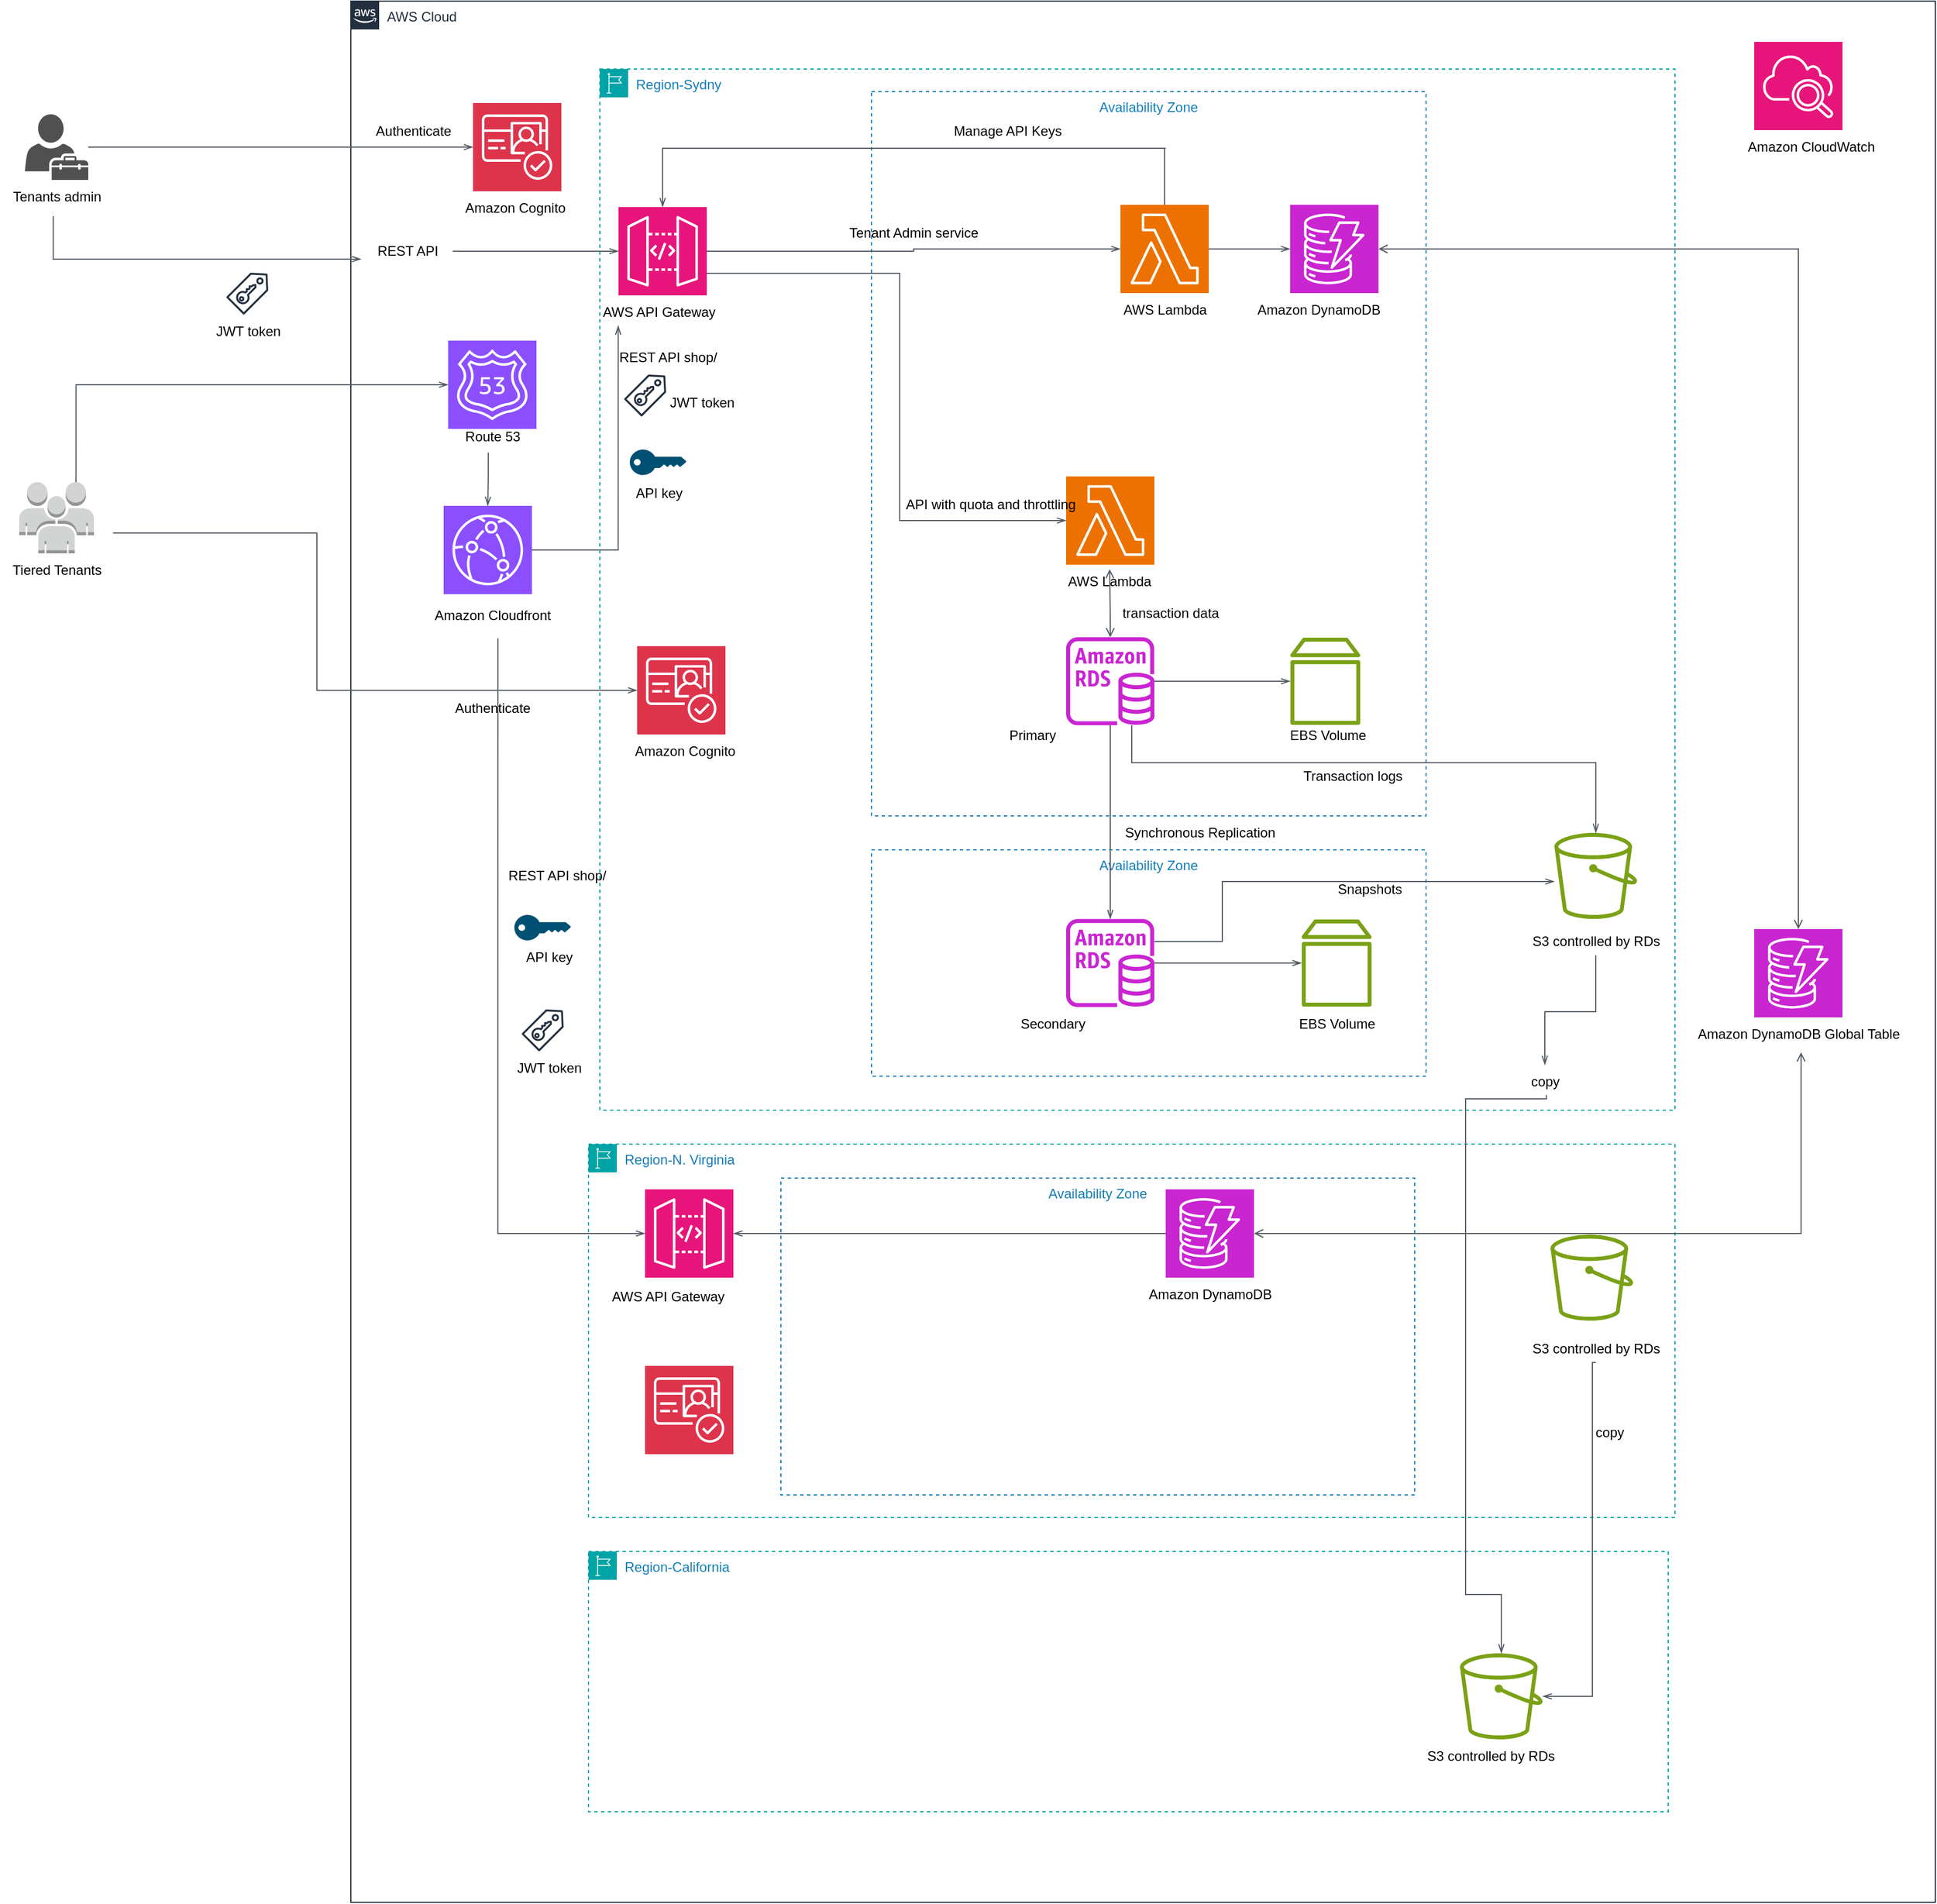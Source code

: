 <mxfile version="24.7.8">
  <diagram name="Page-1" id="8FgOPHkXwPs0pgn3dxbm">
    <mxGraphModel dx="2246" dy="918" grid="1" gridSize="10" guides="1" tooltips="1" connect="1" arrows="1" fold="1" page="1" pageScale="1" pageWidth="827" pageHeight="1169" math="0" shadow="0">
      <root>
        <mxCell id="0" />
        <mxCell id="1" parent="0" />
        <mxCell id="H6xSBqh_BfXNB8dxuA1T-73" value="Availability Zone" style="fillColor=none;strokeColor=#147EBA;dashed=1;verticalAlign=top;fontStyle=0;fontColor=#147EBA;whiteSpace=wrap;html=1;" vertex="1" parent="1">
          <mxGeometry x="720" y="180" width="490" height="640" as="geometry" />
        </mxCell>
        <mxCell id="H6xSBqh_BfXNB8dxuA1T-12" value="AWS Cloud" style="points=[[0,0],[0.25,0],[0.5,0],[0.75,0],[1,0],[1,0.25],[1,0.5],[1,0.75],[1,1],[0.75,1],[0.5,1],[0.25,1],[0,1],[0,0.75],[0,0.5],[0,0.25]];outlineConnect=0;gradientColor=none;html=1;whiteSpace=wrap;fontSize=12;fontStyle=0;container=1;pointerEvents=0;collapsible=0;recursiveResize=0;shape=mxgraph.aws4.group;grIcon=mxgraph.aws4.group_aws_cloud_alt;strokeColor=#232F3E;fillColor=none;verticalAlign=top;align=left;spacingLeft=30;fontColor=#232F3E;dashed=0;" vertex="1" parent="1">
          <mxGeometry x="260" y="100" width="1400" height="1680" as="geometry" />
        </mxCell>
        <mxCell id="H6xSBqh_BfXNB8dxuA1T-8" value="" style="sketch=0;outlineConnect=0;fontColor=#232F3E;gradientColor=none;fillColor=#C925D1;strokeColor=none;dashed=0;verticalLabelPosition=bottom;verticalAlign=top;align=center;html=1;fontSize=12;fontStyle=0;aspect=fixed;pointerEvents=1;shape=mxgraph.aws4.rds_instance;" vertex="1" parent="H6xSBqh_BfXNB8dxuA1T-12">
          <mxGeometry x="632" y="562" width="78" height="78" as="geometry" />
        </mxCell>
        <mxCell id="H6xSBqh_BfXNB8dxuA1T-9" value="" style="sketch=0;points=[[0,0,0],[0.25,0,0],[0.5,0,0],[0.75,0,0],[1,0,0],[0,1,0],[0.25,1,0],[0.5,1,0],[0.75,1,0],[1,1,0],[0,0.25,0],[0,0.5,0],[0,0.75,0],[1,0.25,0],[1,0.5,0],[1,0.75,0]];outlineConnect=0;fontColor=#232F3E;fillColor=#ED7100;strokeColor=#ffffff;dashed=0;verticalLabelPosition=bottom;verticalAlign=top;align=center;html=1;fontSize=12;fontStyle=0;aspect=fixed;shape=mxgraph.aws4.resourceIcon;resIcon=mxgraph.aws4.lambda;" vertex="1" parent="H6xSBqh_BfXNB8dxuA1T-12">
          <mxGeometry x="632" y="420" width="78" height="78" as="geometry" />
        </mxCell>
        <mxCell id="H6xSBqh_BfXNB8dxuA1T-11" value="" style="sketch=0;points=[[0,0,0],[0.25,0,0],[0.5,0,0],[0.75,0,0],[1,0,0],[0,1,0],[0.25,1,0],[0.5,1,0],[0.75,1,0],[1,1,0],[0,0.25,0],[0,0.5,0],[0,0.75,0],[1,0.25,0],[1,0.5,0],[1,0.75,0]];outlineConnect=0;fontColor=#232F3E;fillColor=#ED7100;strokeColor=#ffffff;dashed=0;verticalLabelPosition=bottom;verticalAlign=top;align=center;html=1;fontSize=12;fontStyle=0;aspect=fixed;shape=mxgraph.aws4.resourceIcon;resIcon=mxgraph.aws4.lambda;" vertex="1" parent="H6xSBqh_BfXNB8dxuA1T-12">
          <mxGeometry x="680" y="180" width="78" height="78" as="geometry" />
        </mxCell>
        <mxCell id="H6xSBqh_BfXNB8dxuA1T-10" value="" style="sketch=0;points=[[0,0,0],[0.25,0,0],[0.5,0,0],[0.75,0,0],[1,0,0],[0,1,0],[0.25,1,0],[0.5,1,0],[0.75,1,0],[1,1,0],[0,0.25,0],[0,0.5,0],[0,0.75,0],[1,0.25,0],[1,0.5,0],[1,0.75,0]];outlineConnect=0;fontColor=#232F3E;fillColor=#E7157B;strokeColor=#ffffff;dashed=0;verticalLabelPosition=bottom;verticalAlign=top;align=center;html=1;fontSize=12;fontStyle=0;aspect=fixed;shape=mxgraph.aws4.resourceIcon;resIcon=mxgraph.aws4.api_gateway;" vertex="1" parent="H6xSBqh_BfXNB8dxuA1T-12">
          <mxGeometry x="236.5" y="182" width="78" height="78" as="geometry" />
        </mxCell>
        <mxCell id="H6xSBqh_BfXNB8dxuA1T-6" value="" style="sketch=0;points=[[0,0,0],[0.25,0,0],[0.5,0,0],[0.75,0,0],[1,0,0],[0,1,0],[0.25,1,0],[0.5,1,0],[0.75,1,0],[1,1,0],[0,0.25,0],[0,0.5,0],[0,0.75,0],[1,0.25,0],[1,0.5,0],[1,0.75,0]];outlineConnect=0;fontColor=#232F3E;fillColor=#DD344C;strokeColor=#ffffff;dashed=0;verticalLabelPosition=bottom;verticalAlign=top;align=center;html=1;fontSize=12;fontStyle=0;aspect=fixed;shape=mxgraph.aws4.resourceIcon;resIcon=mxgraph.aws4.cognito;" vertex="1" parent="H6xSBqh_BfXNB8dxuA1T-12">
          <mxGeometry x="253" y="570" width="78" height="78" as="geometry" />
        </mxCell>
        <mxCell id="H6xSBqh_BfXNB8dxuA1T-14" value="" style="sketch=0;points=[[0,0,0],[0.25,0,0],[0.5,0,0],[0.75,0,0],[1,0,0],[0,1,0],[0.25,1,0],[0.5,1,0],[0.75,1,0],[1,1,0],[0,0.25,0],[0,0.5,0],[0,0.75,0],[1,0.25,0],[1,0.5,0],[1,0.75,0]];outlineConnect=0;fontColor=#232F3E;fillColor=#DD344C;strokeColor=#ffffff;dashed=0;verticalLabelPosition=bottom;verticalAlign=top;align=center;html=1;fontSize=12;fontStyle=0;aspect=fixed;shape=mxgraph.aws4.resourceIcon;resIcon=mxgraph.aws4.cognito;" vertex="1" parent="H6xSBqh_BfXNB8dxuA1T-12">
          <mxGeometry x="108" y="90" width="78" height="78" as="geometry" />
        </mxCell>
        <mxCell id="H6xSBqh_BfXNB8dxuA1T-20" value="Authenticate" style="text;html=1;align=center;verticalAlign=middle;resizable=0;points=[];autosize=1;strokeColor=none;fillColor=none;" vertex="1" parent="H6xSBqh_BfXNB8dxuA1T-12">
          <mxGeometry x="10" y="100" width="90" height="30" as="geometry" />
        </mxCell>
        <mxCell id="H6xSBqh_BfXNB8dxuA1T-23" value="Amazon Cognito" style="text;html=1;align=center;verticalAlign=middle;resizable=0;points=[];autosize=1;strokeColor=none;fillColor=none;" vertex="1" parent="H6xSBqh_BfXNB8dxuA1T-12">
          <mxGeometry x="90" y="168" width="110" height="30" as="geometry" />
        </mxCell>
        <mxCell id="H6xSBqh_BfXNB8dxuA1T-24" value="" style="points=[[0,0.5,0],[0.24,0,0],[0.5,0.28,0],[0.995,0.475,0],[0.5,0.72,0],[0.24,1,0]];verticalLabelPosition=bottom;sketch=0;html=1;verticalAlign=top;aspect=fixed;align=center;pointerEvents=1;shape=mxgraph.cisco19.key;fillColor=#005073;strokeColor=none;" vertex="1" parent="H6xSBqh_BfXNB8dxuA1T-12">
          <mxGeometry x="246.5" y="396.25" width="50" height="22.5" as="geometry" />
        </mxCell>
        <mxCell id="H6xSBqh_BfXNB8dxuA1T-26" value="Amazon Cognito" style="text;html=1;align=center;verticalAlign=middle;resizable=0;points=[];autosize=1;strokeColor=none;fillColor=none;" vertex="1" parent="H6xSBqh_BfXNB8dxuA1T-12">
          <mxGeometry x="240" y="648" width="110" height="30" as="geometry" />
        </mxCell>
        <mxCell id="H6xSBqh_BfXNB8dxuA1T-27" value="API key" style="text;html=1;align=center;verticalAlign=middle;resizable=0;points=[];autosize=1;strokeColor=none;fillColor=none;" vertex="1" parent="H6xSBqh_BfXNB8dxuA1T-12">
          <mxGeometry x="241.5" y="420" width="60" height="30" as="geometry" />
        </mxCell>
        <mxCell id="H6xSBqh_BfXNB8dxuA1T-31" value="" style="sketch=0;outlineConnect=0;fontColor=#232F3E;gradientColor=none;fillColor=#232F3D;strokeColor=none;dashed=0;verticalLabelPosition=bottom;verticalAlign=top;align=center;html=1;fontSize=12;fontStyle=0;aspect=fixed;pointerEvents=1;shape=mxgraph.aws4.saml_token;" vertex="1" parent="H6xSBqh_BfXNB8dxuA1T-12">
          <mxGeometry x="241.5" y="330" width="37" height="37" as="geometry" />
        </mxCell>
        <mxCell id="H6xSBqh_BfXNB8dxuA1T-32" value="JWT token" style="text;html=1;align=center;verticalAlign=middle;resizable=0;points=[];autosize=1;strokeColor=none;fillColor=none;" vertex="1" parent="H6xSBqh_BfXNB8dxuA1T-12">
          <mxGeometry x="270" y="340" width="80" height="30" as="geometry" />
        </mxCell>
        <mxCell id="H6xSBqh_BfXNB8dxuA1T-47" value="AWS API Gateway" style="text;html=1;align=center;verticalAlign=middle;resizable=0;points=[];autosize=1;strokeColor=none;fillColor=none;" vertex="1" parent="H6xSBqh_BfXNB8dxuA1T-12">
          <mxGeometry x="211.5" y="260" width="120" height="30" as="geometry" />
        </mxCell>
        <mxCell id="H6xSBqh_BfXNB8dxuA1T-48" value="AWS Lambda" style="text;html=1;align=center;verticalAlign=middle;resizable=0;points=[];autosize=1;strokeColor=none;fillColor=none;" vertex="1" parent="H6xSBqh_BfXNB8dxuA1T-12">
          <mxGeometry x="669" y="258" width="100" height="30" as="geometry" />
        </mxCell>
        <mxCell id="H6xSBqh_BfXNB8dxuA1T-49" value="AWS Lambda" style="text;html=1;align=center;verticalAlign=middle;resizable=0;points=[];autosize=1;strokeColor=none;fillColor=none;" vertex="1" parent="H6xSBqh_BfXNB8dxuA1T-12">
          <mxGeometry x="620" y="498" width="100" height="30" as="geometry" />
        </mxCell>
        <mxCell id="H6xSBqh_BfXNB8dxuA1T-51" value="" style="edgeStyle=orthogonalEdgeStyle;html=1;endArrow=openThin;elbow=vertical;startArrow=none;endFill=0;strokeColor=#545B64;rounded=0;entryX=0.5;entryY=0;entryDx=0;entryDy=0;entryPerimeter=0;exitX=0.5;exitY=0;exitDx=0;exitDy=0;exitPerimeter=0;" edge="1" parent="H6xSBqh_BfXNB8dxuA1T-12" source="H6xSBqh_BfXNB8dxuA1T-11" target="H6xSBqh_BfXNB8dxuA1T-10">
          <mxGeometry width="100" relative="1" as="geometry">
            <mxPoint x="530" y="340" as="sourcePoint" />
            <mxPoint x="430" y="340" as="targetPoint" />
            <Array as="points">
              <mxPoint x="720" y="130" />
              <mxPoint x="473" y="130" />
            </Array>
          </mxGeometry>
        </mxCell>
        <mxCell id="H6xSBqh_BfXNB8dxuA1T-52" value="Manage API Keys" style="text;html=1;align=center;verticalAlign=middle;resizable=0;points=[];autosize=1;strokeColor=none;fillColor=none;" vertex="1" parent="H6xSBqh_BfXNB8dxuA1T-12">
          <mxGeometry x="520" y="100" width="120" height="30" as="geometry" />
        </mxCell>
        <mxCell id="H6xSBqh_BfXNB8dxuA1T-53" value="Tenant Admin service" style="text;html=1;align=center;verticalAlign=middle;resizable=0;points=[];autosize=1;strokeColor=none;fillColor=none;" vertex="1" parent="H6xSBqh_BfXNB8dxuA1T-12">
          <mxGeometry x="427" y="190" width="140" height="30" as="geometry" />
        </mxCell>
        <mxCell id="H6xSBqh_BfXNB8dxuA1T-55" value="" style="edgeStyle=orthogonalEdgeStyle;html=1;endArrow=openThin;elbow=vertical;startArrow=none;endFill=0;strokeColor=#545B64;rounded=0;entryX=0;entryY=0.5;entryDx=0;entryDy=0;entryPerimeter=0;" edge="1" parent="H6xSBqh_BfXNB8dxuA1T-12" source="H6xSBqh_BfXNB8dxuA1T-11" target="H6xSBqh_BfXNB8dxuA1T-62">
          <mxGeometry width="100" relative="1" as="geometry">
            <mxPoint x="770" y="235" as="sourcePoint" />
            <mxPoint x="860" y="219.059" as="targetPoint" />
            <Array as="points" />
          </mxGeometry>
        </mxCell>
        <mxCell id="H6xSBqh_BfXNB8dxuA1T-56" value="" style="edgeStyle=orthogonalEdgeStyle;html=1;endArrow=openThin;elbow=vertical;startArrow=none;endFill=0;strokeColor=#545B64;rounded=0;exitX=1;exitY=0.75;exitDx=0;exitDy=0;exitPerimeter=0;entryX=0;entryY=0.5;entryDx=0;entryDy=0;entryPerimeter=0;" edge="1" parent="H6xSBqh_BfXNB8dxuA1T-12" source="H6xSBqh_BfXNB8dxuA1T-10" target="H6xSBqh_BfXNB8dxuA1T-9">
          <mxGeometry width="100" relative="1" as="geometry">
            <mxPoint x="430" y="340" as="sourcePoint" />
            <mxPoint x="530" y="340" as="targetPoint" />
            <Array as="points">
              <mxPoint x="485" y="241" />
              <mxPoint x="485" y="459" />
            </Array>
          </mxGeometry>
        </mxCell>
        <mxCell id="H6xSBqh_BfXNB8dxuA1T-57" value="API with quota and throttling" style="text;html=1;align=center;verticalAlign=middle;resizable=0;points=[];autosize=1;strokeColor=none;fillColor=none;" vertex="1" parent="H6xSBqh_BfXNB8dxuA1T-12">
          <mxGeometry x="480" y="430" width="170" height="30" as="geometry" />
        </mxCell>
        <mxCell id="H6xSBqh_BfXNB8dxuA1T-58" value="Authenticate" style="text;html=1;align=center;verticalAlign=middle;resizable=0;points=[];autosize=1;strokeColor=none;fillColor=none;" vertex="1" parent="H6xSBqh_BfXNB8dxuA1T-12">
          <mxGeometry x="80" y="610" width="90" height="30" as="geometry" />
        </mxCell>
        <mxCell id="H6xSBqh_BfXNB8dxuA1T-59" value="" style="sketch=0;points=[[0,0,0],[0.25,0,0],[0.5,0,0],[0.75,0,0],[1,0,0],[0,1,0],[0.25,1,0],[0.5,1,0],[0.75,1,0],[1,1,0],[0,0.25,0],[0,0.5,0],[0,0.75,0],[1,0.25,0],[1,0.5,0],[1,0.75,0]];points=[[0,0,0],[0.25,0,0],[0.5,0,0],[0.75,0,0],[1,0,0],[0,1,0],[0.25,1,0],[0.5,1,0],[0.75,1,0],[1,1,0],[0,0.25,0],[0,0.5,0],[0,0.75,0],[1,0.25,0],[1,0.5,0],[1,0.75,0]];outlineConnect=0;fontColor=#232F3E;fillColor=#E7157B;strokeColor=#ffffff;dashed=0;verticalLabelPosition=bottom;verticalAlign=top;align=center;html=1;fontSize=12;fontStyle=0;aspect=fixed;shape=mxgraph.aws4.resourceIcon;resIcon=mxgraph.aws4.cloudwatch_2;" vertex="1" parent="H6xSBqh_BfXNB8dxuA1T-12">
          <mxGeometry x="1240" y="36" width="78" height="78" as="geometry" />
        </mxCell>
        <mxCell id="H6xSBqh_BfXNB8dxuA1T-60" value="Amazon CloudWatch" style="text;html=1;align=center;verticalAlign=middle;resizable=0;points=[];autosize=1;strokeColor=none;fillColor=none;" vertex="1" parent="H6xSBqh_BfXNB8dxuA1T-12">
          <mxGeometry x="1220" y="114" width="140" height="30" as="geometry" />
        </mxCell>
        <mxCell id="H6xSBqh_BfXNB8dxuA1T-62" value="" style="sketch=0;points=[[0,0,0],[0.25,0,0],[0.5,0,0],[0.75,0,0],[1,0,0],[0,1,0],[0.25,1,0],[0.5,1,0],[0.75,1,0],[1,1,0],[0,0.25,0],[0,0.5,0],[0,0.75,0],[1,0.25,0],[1,0.5,0],[1,0.75,0]];outlineConnect=0;fontColor=#232F3E;fillColor=#C925D1;strokeColor=#ffffff;dashed=0;verticalLabelPosition=bottom;verticalAlign=top;align=center;html=1;fontSize=12;fontStyle=0;aspect=fixed;shape=mxgraph.aws4.resourceIcon;resIcon=mxgraph.aws4.dynamodb;" vertex="1" parent="H6xSBqh_BfXNB8dxuA1T-12">
          <mxGeometry x="830" y="180" width="78" height="78" as="geometry" />
        </mxCell>
        <mxCell id="H6xSBqh_BfXNB8dxuA1T-63" value="Amazon DynamoDB" style="text;html=1;align=center;verticalAlign=middle;resizable=0;points=[];autosize=1;strokeColor=none;fillColor=none;" vertex="1" parent="H6xSBqh_BfXNB8dxuA1T-12">
          <mxGeometry x="790" y="258" width="130" height="30" as="geometry" />
        </mxCell>
        <mxCell id="H6xSBqh_BfXNB8dxuA1T-64" value="" style="sketch=0;points=[[0,0,0],[0.25,0,0],[0.5,0,0],[0.75,0,0],[1,0,0],[0,1,0],[0.25,1,0],[0.5,1,0],[0.75,1,0],[1,1,0],[0,0.25,0],[0,0.5,0],[0,0.75,0],[1,0.25,0],[1,0.5,0],[1,0.75,0]];outlineConnect=0;fontColor=#232F3E;fillColor=#C925D1;strokeColor=#ffffff;dashed=0;verticalLabelPosition=bottom;verticalAlign=top;align=center;html=1;fontSize=12;fontStyle=0;aspect=fixed;shape=mxgraph.aws4.resourceIcon;resIcon=mxgraph.aws4.dynamodb;" vertex="1" parent="H6xSBqh_BfXNB8dxuA1T-12">
          <mxGeometry x="1240" y="820" width="78" height="78" as="geometry" />
        </mxCell>
        <mxCell id="H6xSBqh_BfXNB8dxuA1T-65" value="Amazon DynamoDB Global Table" style="text;html=1;align=center;verticalAlign=middle;resizable=0;points=[];autosize=1;strokeColor=none;fillColor=none;" vertex="1" parent="H6xSBqh_BfXNB8dxuA1T-12">
          <mxGeometry x="1179" y="898" width="200" height="30" as="geometry" />
        </mxCell>
        <mxCell id="H6xSBqh_BfXNB8dxuA1T-67" value="transaction data" style="text;html=1;align=center;verticalAlign=middle;resizable=0;points=[];autosize=1;strokeColor=none;fillColor=none;" vertex="1" parent="H6xSBqh_BfXNB8dxuA1T-12">
          <mxGeometry x="669" y="525.5" width="110" height="30" as="geometry" />
        </mxCell>
        <mxCell id="H6xSBqh_BfXNB8dxuA1T-68" value="" style="edgeStyle=orthogonalEdgeStyle;htmDepartman barl=1;endArrow=open;elbow=vertical;startArrow=open;startFill=0;endFill=0;strokeColor=#545B64;rounded=0;entryX=0.505;entryY=0.133;entryDx=0;entryDy=0;entryPerimeter=0;" edge="1" parent="H6xSBqh_BfXNB8dxuA1T-12" source="H6xSBqh_BfXNB8dxuA1T-8" target="H6xSBqh_BfXNB8dxuA1T-49">
          <mxGeometry width="100" relative="1" as="geometry">
            <mxPoint x="430" y="610" as="sourcePoint" />
            <mxPoint x="530" y="610" as="targetPoint" />
            <Array as="points" />
          </mxGeometry>
        </mxCell>
        <mxCell id="H6xSBqh_BfXNB8dxuA1T-69" value="" style="edgeStyle=orthogonalEdgeStyle;htmDepartman barl=1;endArrow=open;elbow=vertical;startArrow=open;startFill=0;endFill=0;strokeColor=#545B64;rounded=0;exitX=1;exitY=0.5;exitDx=0;exitDy=0;exitPerimeter=0;" edge="1" parent="H6xSBqh_BfXNB8dxuA1T-12" source="H6xSBqh_BfXNB8dxuA1T-62" target="H6xSBqh_BfXNB8dxuA1T-64">
          <mxGeometry width="100" relative="1" as="geometry">
            <mxPoint x="430" y="490" as="sourcePoint" />
            <mxPoint x="530" y="490" as="targetPoint" />
          </mxGeometry>
        </mxCell>
        <mxCell id="H6xSBqh_BfXNB8dxuA1T-76" value="" style="sketch=0;outlineConnect=0;fontColor=#232F3E;gradientColor=none;fillColor=#7AA116;strokeColor=none;dashed=0;verticalLabelPosition=bottom;verticalAlign=top;align=center;html=1;fontSize=12;fontStyle=0;aspect=fixed;pointerEvents=1;shape=mxgraph.aws4.volume;" vertex="1" parent="H6xSBqh_BfXNB8dxuA1T-12">
          <mxGeometry x="830" y="562" width="62" height="78" as="geometry" />
        </mxCell>
        <mxCell id="H6xSBqh_BfXNB8dxuA1T-77" value="EBS Volume" style="text;html=1;align=center;verticalAlign=middle;resizable=0;points=[];autosize=1;strokeColor=none;fillColor=none;" vertex="1" parent="H6xSBqh_BfXNB8dxuA1T-12">
          <mxGeometry x="818" y="633.5" width="90" height="30" as="geometry" />
        </mxCell>
        <mxCell id="H6xSBqh_BfXNB8dxuA1T-78" value="" style="edgeStyle=orthogonalEdgeStyle;html=1;endArrow=openThin;elbow=vertical;startArrow=none;endFill=0;strokeColor=#545B64;rounded=0;" edge="1" parent="H6xSBqh_BfXNB8dxuA1T-12" source="H6xSBqh_BfXNB8dxuA1T-8" target="H6xSBqh_BfXNB8dxuA1T-76">
          <mxGeometry width="100" relative="1" as="geometry">
            <mxPoint x="330" y="520" as="sourcePoint" />
            <mxPoint x="430" y="520" as="targetPoint" />
          </mxGeometry>
        </mxCell>
        <mxCell id="H6xSBqh_BfXNB8dxuA1T-82" value="Primary" style="text;html=1;align=center;verticalAlign=middle;resizable=0;points=[];autosize=1;strokeColor=none;fillColor=none;" vertex="1" parent="H6xSBqh_BfXNB8dxuA1T-12">
          <mxGeometry x="572" y="633.5" width="60" height="30" as="geometry" />
        </mxCell>
        <mxCell id="H6xSBqh_BfXNB8dxuA1T-84" value="Synchronous Replication" style="text;html=1;align=center;verticalAlign=middle;resizable=0;points=[];autosize=1;strokeColor=none;fillColor=none;" vertex="1" parent="H6xSBqh_BfXNB8dxuA1T-12">
          <mxGeometry x="670" y="720" width="160" height="30" as="geometry" />
        </mxCell>
        <mxCell id="H6xSBqh_BfXNB8dxuA1T-88" value="" style="sketch=0;outlineConnect=0;fontColor=#232F3E;gradientColor=none;fillColor=#7AA116;strokeColor=none;dashed=0;verticalLabelPosition=bottom;verticalAlign=top;align=center;html=1;fontSize=12;fontStyle=0;aspect=fixed;pointerEvents=1;shape=mxgraph.aws4.bucket;" vertex="1" parent="H6xSBqh_BfXNB8dxuA1T-12">
          <mxGeometry x="1063.46" y="735" width="73.08" height="76" as="geometry" />
        </mxCell>
        <mxCell id="H6xSBqh_BfXNB8dxuA1T-89" value="S3 controlled by RDs" style="text;html=1;align=center;verticalAlign=middle;resizable=0;points=[];autosize=1;strokeColor=none;fillColor=none;" vertex="1" parent="H6xSBqh_BfXNB8dxuA1T-12">
          <mxGeometry x="1030" y="816" width="140" height="30" as="geometry" />
        </mxCell>
        <mxCell id="H6xSBqh_BfXNB8dxuA1T-90" value="" style="edgeStyle=orthogonalEdgeStyle;html=1;endArrow=openThin;elbow=vertical;startArrow=none;endFill=0;strokeColor=#545B64;rounded=0;" edge="1" parent="H6xSBqh_BfXNB8dxuA1T-12" source="H6xSBqh_BfXNB8dxuA1T-8" target="H6xSBqh_BfXNB8dxuA1T-88">
          <mxGeometry width="100" relative="1" as="geometry">
            <mxPoint x="670" y="590" as="sourcePoint" />
            <mxPoint x="1030" y="660" as="targetPoint" />
            <Array as="points">
              <mxPoint x="690" y="673" />
            </Array>
          </mxGeometry>
        </mxCell>
        <mxCell id="H6xSBqh_BfXNB8dxuA1T-91" value="Transaction logs" style="text;html=1;align=center;verticalAlign=middle;resizable=0;points=[];autosize=1;strokeColor=none;fillColor=none;" vertex="1" parent="H6xSBqh_BfXNB8dxuA1T-12">
          <mxGeometry x="830" y="670" width="110" height="30" as="geometry" />
        </mxCell>
        <mxCell id="H6xSBqh_BfXNB8dxuA1T-107" value="Region-California" style="points=[[0,0],[0.25,0],[0.5,0],[0.75,0],[1,0],[1,0.25],[1,0.5],[1,0.75],[1,1],[0.75,1],[0.5,1],[0.25,1],[0,1],[0,0.75],[0,0.5],[0,0.25]];outlineConnect=0;gradientColor=none;html=1;whiteSpace=wrap;fontSize=12;fontStyle=0;container=1;pointerEvents=0;collapsible=0;recursiveResize=0;shape=mxgraph.aws4.group;grIcon=mxgraph.aws4.group_region;strokeColor=#00A4A6;fillColor=none;verticalAlign=top;align=left;spacingLeft=30;fontColor=#147EBA;dashed=1;" vertex="1" parent="H6xSBqh_BfXNB8dxuA1T-12">
          <mxGeometry x="210" y="1370" width="954" height="230" as="geometry" />
        </mxCell>
        <mxCell id="H6xSBqh_BfXNB8dxuA1T-109" value="" style="sketch=0;outlineConnect=0;fontColor=#232F3E;gradientColor=none;fillColor=#7AA116;strokeColor=none;dashed=0;verticalLabelPosition=bottom;verticalAlign=top;align=center;html=1;fontSize=12;fontStyle=0;aspect=fixed;pointerEvents=1;shape=mxgraph.aws4.bucket;" vertex="1" parent="H6xSBqh_BfXNB8dxuA1T-107">
          <mxGeometry x="770" y="90" width="73.08" height="76" as="geometry" />
        </mxCell>
        <mxCell id="H6xSBqh_BfXNB8dxuA1T-110" value="S3 controlled by RDs" style="text;html=1;align=center;verticalAlign=middle;resizable=0;points=[];autosize=1;strokeColor=none;fillColor=none;" vertex="1" parent="H6xSBqh_BfXNB8dxuA1T-107">
          <mxGeometry x="726.54" y="166" width="140" height="30" as="geometry" />
        </mxCell>
        <mxCell id="H6xSBqh_BfXNB8dxuA1T-113" value="copy" style="text;html=1;align=center;verticalAlign=middle;resizable=0;points=[];autosize=1;strokeColor=none;fillColor=none;" vertex="1" parent="H6xSBqh_BfXNB8dxuA1T-12">
          <mxGeometry x="1086.54" y="1250" width="50" height="30" as="geometry" />
        </mxCell>
        <mxCell id="H6xSBqh_BfXNB8dxuA1T-126" value="" style="sketch=0;points=[[0,0,0],[0.25,0,0],[0.5,0,0],[0.75,0,0],[1,0,0],[0,1,0],[0.25,1,0],[0.5,1,0],[0.75,1,0],[1,1,0],[0,0.25,0],[0,0.5,0],[0,0.75,0],[1,0.25,0],[1,0.5,0],[1,0.75,0]];outlineConnect=0;fontColor=#232F3E;fillColor=#8C4FFF;strokeColor=#ffffff;dashed=0;verticalLabelPosition=bottom;verticalAlign=top;align=center;html=1;fontSize=12;fontStyle=0;aspect=fixed;shape=mxgraph.aws4.resourceIcon;resIcon=mxgraph.aws4.route_53;" vertex="1" parent="H6xSBqh_BfXNB8dxuA1T-12">
          <mxGeometry x="86" y="300" width="78" height="78" as="geometry" />
        </mxCell>
        <mxCell id="H6xSBqh_BfXNB8dxuA1T-130" value="" style="edgeStyle=orthogonalEdgeStyle;html=1;endArrow=openThin;elbow=vertical;startArrow=none;endFill=0;strokeColor=#545B64;rounded=0;exitX=1;exitY=0.5;exitDx=0;exitDy=0;exitPerimeter=0;entryX=0.206;entryY=0.889;entryDx=0;entryDy=0;entryPerimeter=0;" edge="1" parent="H6xSBqh_BfXNB8dxuA1T-12" source="H6xSBqh_BfXNB8dxuA1T-137" target="H6xSBqh_BfXNB8dxuA1T-47">
          <mxGeometry width="100" relative="1" as="geometry">
            <mxPoint x="330" y="460" as="sourcePoint" />
            <mxPoint x="430" y="460" as="targetPoint" />
          </mxGeometry>
        </mxCell>
        <mxCell id="H6xSBqh_BfXNB8dxuA1T-37" value="REST API shop/" style="text;html=1;align=center;verticalAlign=middle;resizable=0;points=[];autosize=1;strokeColor=none;fillColor=none;" vertex="1" parent="H6xSBqh_BfXNB8dxuA1T-12">
          <mxGeometry x="224.5" y="300" width="110" height="30" as="geometry" />
        </mxCell>
        <mxCell id="H6xSBqh_BfXNB8dxuA1T-36" value="REST API" style="text;html=1;align=center;verticalAlign=middle;resizable=0;points=[];autosize=1;strokeColor=none;fillColor=none;" vertex="1" parent="H6xSBqh_BfXNB8dxuA1T-12">
          <mxGeometry x="10" y="206" width="80" height="30" as="geometry" />
        </mxCell>
        <mxCell id="H6xSBqh_BfXNB8dxuA1T-45" value="" style="edgeStyle=orthogonalEdgeStyle;html=1;endArrow=openThin;elbow=vertical;startArrow=none;endFill=0;strokeColor=#545B64;rounded=0;entryX=0;entryY=0.5;entryDx=0;entryDy=0;entryPerimeter=0;" edge="1" parent="H6xSBqh_BfXNB8dxuA1T-12" source="H6xSBqh_BfXNB8dxuA1T-36" target="H6xSBqh_BfXNB8dxuA1T-10">
          <mxGeometry width="100" relative="1" as="geometry">
            <mxPoint x="360" y="390" as="sourcePoint" />
            <mxPoint x="430" y="219" as="targetPoint" />
          </mxGeometry>
        </mxCell>
        <mxCell id="H6xSBqh_BfXNB8dxuA1T-50" value="" style="edgeStyle=orthogonalEdgeStyle;html=1;endArrow=openThin;elbow=vertical;startArrow=none;endFill=0;strokeColor=#545B64;rounded=0;entryX=0;entryY=0.5;entryDx=0;entryDy=0;entryPerimeter=0;exitX=1;exitY=0.5;exitDx=0;exitDy=0;exitPerimeter=0;" edge="1" parent="H6xSBqh_BfXNB8dxuA1T-12" source="H6xSBqh_BfXNB8dxuA1T-10" target="H6xSBqh_BfXNB8dxuA1T-11">
          <mxGeometry width="100" relative="1" as="geometry">
            <mxPoint x="510" y="219" as="sourcePoint" />
            <mxPoint x="460" y="390" as="targetPoint" />
          </mxGeometry>
        </mxCell>
        <mxCell id="H6xSBqh_BfXNB8dxuA1T-137" value="" style="sketch=0;points=[[0,0,0],[0.25,0,0],[0.5,0,0],[0.75,0,0],[1,0,0],[0,1,0],[0.25,1,0],[0.5,1,0],[0.75,1,0],[1,1,0],[0,0.25,0],[0,0.5,0],[0,0.75,0],[1,0.25,0],[1,0.5,0],[1,0.75,0]];outlineConnect=0;fontColor=#232F3E;fillColor=#8C4FFF;strokeColor=#ffffff;dashed=0;verticalLabelPosition=bottom;verticalAlign=top;align=center;html=1;fontSize=12;fontStyle=0;aspect=fixed;shape=mxgraph.aws4.resourceIcon;resIcon=mxgraph.aws4.cloudfront;" vertex="1" parent="H6xSBqh_BfXNB8dxuA1T-12">
          <mxGeometry x="82" y="446" width="78" height="78" as="geometry" />
        </mxCell>
        <mxCell id="H6xSBqh_BfXNB8dxuA1T-140" value="Amazon Cloudfront" style="text;html=1;align=center;verticalAlign=middle;resizable=0;points=[];autosize=1;strokeColor=none;fillColor=none;" vertex="1" parent="H6xSBqh_BfXNB8dxuA1T-12">
          <mxGeometry x="60" y="528" width="130" height="30" as="geometry" />
        </mxCell>
        <mxCell id="H6xSBqh_BfXNB8dxuA1T-144" value="REST API shop/" style="text;html=1;align=center;verticalAlign=middle;resizable=0;points=[];autosize=1;strokeColor=none;fillColor=none;" vertex="1" parent="H6xSBqh_BfXNB8dxuA1T-12">
          <mxGeometry x="126.5" y="758" width="110" height="30" as="geometry" />
        </mxCell>
        <mxCell id="H6xSBqh_BfXNB8dxuA1T-145" value="JWT token" style="text;html=1;align=center;verticalAlign=middle;resizable=0;points=[];autosize=1;strokeColor=none;fillColor=none;" vertex="1" parent="H6xSBqh_BfXNB8dxuA1T-12">
          <mxGeometry x="135" y="928" width="80" height="30" as="geometry" />
        </mxCell>
        <mxCell id="H6xSBqh_BfXNB8dxuA1T-148" value="" style="sketch=0;outlineConnect=0;fontColor=#232F3E;gradientColor=none;fillColor=#232F3D;strokeColor=none;dashed=0;verticalLabelPosition=bottom;verticalAlign=top;align=center;html=1;fontSize=12;fontStyle=0;aspect=fixed;pointerEvents=1;shape=mxgraph.aws4.saml_token;" vertex="1" parent="H6xSBqh_BfXNB8dxuA1T-12">
          <mxGeometry x="151" y="891" width="37" height="37" as="geometry" />
        </mxCell>
        <mxCell id="H6xSBqh_BfXNB8dxuA1T-149" value="" style="points=[[0,0.5,0],[0.24,0,0],[0.5,0.28,0],[0.995,0.475,0],[0.5,0.72,0],[0.24,1,0]];verticalLabelPosition=bottom;sketch=0;html=1;verticalAlign=top;aspect=fixed;align=center;pointerEvents=1;shape=mxgraph.cisco19.key;fillColor=#005073;strokeColor=none;" vertex="1" parent="H6xSBqh_BfXNB8dxuA1T-12">
          <mxGeometry x="144.5" y="807.5" width="50" height="22.5" as="geometry" />
        </mxCell>
        <mxCell id="H6xSBqh_BfXNB8dxuA1T-150" value="API key" style="text;html=1;align=center;verticalAlign=middle;resizable=0;points=[];autosize=1;strokeColor=none;fillColor=none;" vertex="1" parent="H6xSBqh_BfXNB8dxuA1T-12">
          <mxGeometry x="145" y="830" width="60" height="30" as="geometry" />
        </mxCell>
        <mxCell id="H6xSBqh_BfXNB8dxuA1T-151" value="Route 53" style="text;html=1;align=center;verticalAlign=middle;resizable=0;points=[];autosize=1;strokeColor=none;fillColor=none;" vertex="1" parent="H6xSBqh_BfXNB8dxuA1T-12">
          <mxGeometry x="90" y="370" width="70" height="30" as="geometry" />
        </mxCell>
        <mxCell id="H6xSBqh_BfXNB8dxuA1T-153" value="" style="edgeStyle=orthogonalEdgeStyle;html=1;endArrow=openThin;elbow=vertical;startArrow=none;endFill=0;strokeColor=#545B64;rounded=0;entryX=0.5;entryY=0;entryDx=0;entryDy=0;entryPerimeter=0;exitX=0.449;exitY=0.962;exitDx=0;exitDy=0;exitPerimeter=0;" edge="1" parent="H6xSBqh_BfXNB8dxuA1T-12" source="H6xSBqh_BfXNB8dxuA1T-151" target="H6xSBqh_BfXNB8dxuA1T-137">
          <mxGeometry width="100" relative="1" as="geometry">
            <mxPoint x="260" y="490" as="sourcePoint" />
            <mxPoint x="360" y="490" as="targetPoint" />
          </mxGeometry>
        </mxCell>
        <mxCell id="H6xSBqh_BfXNB8dxuA1T-1" value="" style="sketch=0;pointerEvents=1;shadow=0;dashed=0;html=1;strokeColor=none;fillColor=#505050;labelPosition=center;verticalLabelPosition=bottom;verticalAlign=top;outlineConnect=0;align=center;shape=mxgraph.office.users.tenant_admin;" vertex="1" parent="1">
          <mxGeometry x="-28" y="200" width="56" height="58" as="geometry" />
        </mxCell>
        <mxCell id="H6xSBqh_BfXNB8dxuA1T-19" value="" style="edgeStyle=orthogonalEdgeStyle;html=1;endArrow=openThin;elbow=vertical;startArrow=none;endFill=0;strokeColor=#545B64;rounded=0;entryX=0;entryY=0.5;entryDx=0;entryDy=0;entryPerimeter=0;" edge="1" parent="1" source="H6xSBqh_BfXNB8dxuA1T-1" target="H6xSBqh_BfXNB8dxuA1T-14">
          <mxGeometry width="100" relative="1" as="geometry">
            <mxPoint x="80" y="290" as="sourcePoint" />
            <mxPoint x="180" y="290" as="targetPoint" />
            <Array as="points">
              <mxPoint x="230" y="229" />
              <mxPoint x="230" y="229" />
            </Array>
          </mxGeometry>
        </mxCell>
        <mxCell id="H6xSBqh_BfXNB8dxuA1T-28" value="" style="edgeStyle=orthogonalEdgeStyle;html=1;endArrow=openThin;elbow=vertical;startArrow=none;endFill=0;strokeColor=#545B64;rounded=0;entryX=0;entryY=0.5;entryDx=0;entryDy=0;entryPerimeter=0;" edge="1" parent="1" target="H6xSBqh_BfXNB8dxuA1T-6">
          <mxGeometry width="100" relative="1" as="geometry">
            <mxPoint x="49.904" y="570" as="sourcePoint" />
            <mxPoint x="720" y="490" as="targetPoint" />
            <Array as="points">
              <mxPoint x="230" y="570" />
              <mxPoint x="230" y="709" />
            </Array>
          </mxGeometry>
        </mxCell>
        <mxCell id="H6xSBqh_BfXNB8dxuA1T-71" value="" style="outlineConnect=0;dashed=0;verticalLabelPosition=bottom;verticalAlign=top;align=center;html=1;shape=mxgraph.aws3.users;fillColor=#D2D3D3;gradientColor=none;" vertex="1" parent="1">
          <mxGeometry x="-33" y="525" width="66" height="63" as="geometry" />
        </mxCell>
        <mxCell id="H6xSBqh_BfXNB8dxuA1T-72" value="Tiered Tenants" style="text;html=1;align=center;verticalAlign=middle;resizable=0;points=[];autosize=1;strokeColor=none;fillColor=none;" vertex="1" parent="1">
          <mxGeometry x="-50" y="588" width="100" height="30" as="geometry" />
        </mxCell>
        <mxCell id="H6xSBqh_BfXNB8dxuA1T-75" value="Availability Zone" style="fillColor=none;strokeColor=#147EBA;dashed=1;verticalAlign=top;fontStyle=0;fontColor=#147EBA;whiteSpace=wrap;html=1;" vertex="1" parent="1">
          <mxGeometry x="720" y="850" width="490" height="200" as="geometry" />
        </mxCell>
        <mxCell id="H6xSBqh_BfXNB8dxuA1T-79" value="" style="sketch=0;outlineConnect=0;fontColor=#232F3E;gradientColor=none;fillColor=#C925D1;strokeColor=none;dashed=0;verticalLabelPosition=bottom;verticalAlign=top;align=center;html=1;fontSize=12;fontStyle=0;aspect=fixed;pointerEvents=1;shape=mxgraph.aws4.rds_instance;" vertex="1" parent="1">
          <mxGeometry x="892" y="911" width="78" height="78" as="geometry" />
        </mxCell>
        <mxCell id="H6xSBqh_BfXNB8dxuA1T-80" value="" style="sketch=0;outlineConnect=0;fontColor=#232F3E;gradientColor=none;fillColor=#7AA116;strokeColor=none;dashed=0;verticalLabelPosition=bottom;verticalAlign=top;align=center;html=1;fontSize=12;fontStyle=0;aspect=fixed;pointerEvents=1;shape=mxgraph.aws4.volume;" vertex="1" parent="1">
          <mxGeometry x="1100" y="911" width="62" height="78" as="geometry" />
        </mxCell>
        <mxCell id="H6xSBqh_BfXNB8dxuA1T-81" value="" style="edgeStyle=orthogonalEdgeStyle;html=1;endArrow=openThin;elbow=vertical;startArrow=none;endFill=0;strokeColor=#545B64;rounded=0;" edge="1" parent="1" source="H6xSBqh_BfXNB8dxuA1T-79" target="H6xSBqh_BfXNB8dxuA1T-80">
          <mxGeometry width="100" relative="1" as="geometry">
            <mxPoint x="600" y="869" as="sourcePoint" />
            <mxPoint x="700" y="869" as="targetPoint" />
          </mxGeometry>
        </mxCell>
        <mxCell id="H6xSBqh_BfXNB8dxuA1T-83" value="Secondary" style="text;html=1;align=center;verticalAlign=middle;resizable=0;points=[];autosize=1;strokeColor=none;fillColor=none;" vertex="1" parent="1">
          <mxGeometry x="840" y="989" width="80" height="30" as="geometry" />
        </mxCell>
        <mxCell id="H6xSBqh_BfXNB8dxuA1T-85" value="" style="edgeStyle=orthogonalEdgeStyle;html=1;endArrow=openThin;elbow=vertical;startArrow=none;endFill=0;strokeColor=#545B64;rounded=0;" edge="1" parent="1" source="H6xSBqh_BfXNB8dxuA1T-8" target="H6xSBqh_BfXNB8dxuA1T-79">
          <mxGeometry width="100" relative="1" as="geometry">
            <mxPoint x="590" y="850" as="sourcePoint" />
            <mxPoint x="690" y="850" as="targetPoint" />
          </mxGeometry>
        </mxCell>
        <mxCell id="H6xSBqh_BfXNB8dxuA1T-87" value="EBS Volume" style="text;html=1;align=center;verticalAlign=middle;resizable=0;points=[];autosize=1;strokeColor=none;fillColor=none;" vertex="1" parent="1">
          <mxGeometry x="1086" y="989" width="90" height="30" as="geometry" />
        </mxCell>
        <mxCell id="H6xSBqh_BfXNB8dxuA1T-92" value="" style="edgeStyle=orthogonalEdgeStyle;html=1;endArrow=openThin;elbow=vertical;startArrow=none;endFill=0;strokeColor=#545B64;rounded=0;" edge="1" parent="1" source="H6xSBqh_BfXNB8dxuA1T-79" target="H6xSBqh_BfXNB8dxuA1T-88">
          <mxGeometry width="100" relative="1" as="geometry">
            <mxPoint x="930" y="690" as="sourcePoint" />
            <mxPoint x="1030" y="690" as="targetPoint" />
            <Array as="points">
              <mxPoint x="1030" y="931" />
              <mxPoint x="1030" y="878" />
            </Array>
          </mxGeometry>
        </mxCell>
        <mxCell id="H6xSBqh_BfXNB8dxuA1T-94" value="Region-N. Virginia" style="points=[[0,0],[0.25,0],[0.5,0],[0.75,0],[1,0],[1,0.25],[1,0.5],[1,0.75],[1,1],[0.75,1],[0.5,1],[0.25,1],[0,1],[0,0.75],[0,0.5],[0,0.25]];outlineConnect=0;gradientColor=none;html=1;whiteSpace=wrap;fontSize=12;fontStyle=0;container=1;pointerEvents=0;collapsible=0;recursiveResize=0;shape=mxgraph.aws4.group;grIcon=mxgraph.aws4.group_region;strokeColor=#00A4A6;fillColor=none;verticalAlign=top;align=left;spacingLeft=30;fontColor=#147EBA;dashed=1;" vertex="1" parent="1">
          <mxGeometry x="470" y="1110" width="960" height="330" as="geometry" />
        </mxCell>
        <mxCell id="H6xSBqh_BfXNB8dxuA1T-125" value="Availability Zone" style="fillColor=none;strokeColor=#147EBA;dashed=1;verticalAlign=top;fontStyle=0;fontColor=#147EBA;whiteSpace=wrap;html=1;" vertex="1" parent="H6xSBqh_BfXNB8dxuA1T-94">
          <mxGeometry x="170" y="30" width="560" height="280" as="geometry" />
        </mxCell>
        <mxCell id="H6xSBqh_BfXNB8dxuA1T-96" value="" style="sketch=0;points=[[0,0,0],[0.25,0,0],[0.5,0,0],[0.75,0,0],[1,0,0],[0,1,0],[0.25,1,0],[0.5,1,0],[0.75,1,0],[1,1,0],[0,0.25,0],[0,0.5,0],[0,0.75,0],[1,0.25,0],[1,0.5,0],[1,0.75,0]];outlineConnect=0;fontColor=#232F3E;fillColor=#C925D1;strokeColor=#ffffff;dashed=0;verticalLabelPosition=bottom;verticalAlign=top;align=center;html=1;fontSize=12;fontStyle=0;aspect=fixed;shape=mxgraph.aws4.resourceIcon;resIcon=mxgraph.aws4.dynamodb;" vertex="1" parent="H6xSBqh_BfXNB8dxuA1T-94">
          <mxGeometry x="510" y="40" width="78" height="78" as="geometry" />
        </mxCell>
        <mxCell id="H6xSBqh_BfXNB8dxuA1T-99" value="" style="sketch=0;outlineConnect=0;fontColor=#232F3E;gradientColor=none;fillColor=#7AA116;strokeColor=none;dashed=0;verticalLabelPosition=bottom;verticalAlign=top;align=center;html=1;fontSize=12;fontStyle=0;aspect=fixed;pointerEvents=1;shape=mxgraph.aws4.bucket;" vertex="1" parent="H6xSBqh_BfXNB8dxuA1T-94">
          <mxGeometry x="850" y="80" width="73.08" height="76" as="geometry" />
        </mxCell>
        <mxCell id="H6xSBqh_BfXNB8dxuA1T-100" value="S3 controlled by RDs" style="text;html=1;align=center;verticalAlign=middle;resizable=0;points=[];autosize=1;strokeColor=none;fillColor=none;" vertex="1" parent="H6xSBqh_BfXNB8dxuA1T-94">
          <mxGeometry x="820" y="166" width="140" height="30" as="geometry" />
        </mxCell>
        <mxCell id="H6xSBqh_BfXNB8dxuA1T-106" value="Amazon DynamoDB" style="text;html=1;align=center;verticalAlign=middle;resizable=0;points=[];autosize=1;strokeColor=none;fillColor=none;" vertex="1" parent="H6xSBqh_BfXNB8dxuA1T-94">
          <mxGeometry x="484" y="118" width="130" height="30" as="geometry" />
        </mxCell>
        <mxCell id="H6xSBqh_BfXNB8dxuA1T-122" value="" style="sketch=0;points=[[0,0,0],[0.25,0,0],[0.5,0,0],[0.75,0,0],[1,0,0],[0,1,0],[0.25,1,0],[0.5,1,0],[0.75,1,0],[1,1,0],[0,0.25,0],[0,0.5,0],[0,0.75,0],[1,0.25,0],[1,0.5,0],[1,0.75,0]];outlineConnect=0;fontColor=#232F3E;fillColor=#E7157B;strokeColor=#ffffff;dashed=0;verticalLabelPosition=bottom;verticalAlign=top;align=center;html=1;fontSize=12;fontStyle=0;aspect=fixed;shape=mxgraph.aws4.resourceIcon;resIcon=mxgraph.aws4.api_gateway;" vertex="1" parent="H6xSBqh_BfXNB8dxuA1T-94">
          <mxGeometry x="50" y="40" width="78" height="78" as="geometry" />
        </mxCell>
        <mxCell id="H6xSBqh_BfXNB8dxuA1T-123" value="AWS API Gateway" style="text;html=1;align=center;verticalAlign=middle;resizable=0;points=[];autosize=1;strokeColor=none;fillColor=none;" vertex="1" parent="H6xSBqh_BfXNB8dxuA1T-94">
          <mxGeometry x="10" y="120" width="120" height="30" as="geometry" />
        </mxCell>
        <mxCell id="H6xSBqh_BfXNB8dxuA1T-124" value="" style="sketch=0;points=[[0,0,0],[0.25,0,0],[0.5,0,0],[0.75,0,0],[1,0,0],[0,1,0],[0.25,1,0],[0.5,1,0],[0.75,1,0],[1,1,0],[0,0.25,0],[0,0.5,0],[0,0.75,0],[1,0.25,0],[1,0.5,0],[1,0.75,0]];outlineConnect=0;fontColor=#232F3E;fillColor=#DD344C;strokeColor=#ffffff;dashed=0;verticalLabelPosition=bottom;verticalAlign=top;align=center;html=1;fontSize=12;fontStyle=0;aspect=fixed;shape=mxgraph.aws4.resourceIcon;resIcon=mxgraph.aws4.cognito;" vertex="1" parent="H6xSBqh_BfXNB8dxuA1T-94">
          <mxGeometry x="50" y="196" width="78" height="78" as="geometry" />
        </mxCell>
        <mxCell id="H6xSBqh_BfXNB8dxuA1T-136" value="" style="edgeStyle=orthogonalEdgeStyle;html=1;endArrow=none;elbow=vertical;startArrow=openThin;startFill=0;strokeColor=#545B64;rounded=0;exitX=1;exitY=0.5;exitDx=0;exitDy=0;exitPerimeter=0;entryX=0;entryY=0.5;entryDx=0;entryDy=0;entryPerimeter=0;" edge="1" parent="H6xSBqh_BfXNB8dxuA1T-94" source="H6xSBqh_BfXNB8dxuA1T-122" target="H6xSBqh_BfXNB8dxuA1T-96">
          <mxGeometry width="100" relative="1" as="geometry">
            <mxPoint x="-20" y="-140" as="sourcePoint" />
            <mxPoint x="80" y="-140" as="targetPoint" />
          </mxGeometry>
        </mxCell>
        <mxCell id="H6xSBqh_BfXNB8dxuA1T-93" value="Snapshots" style="text;html=1;align=center;verticalAlign=middle;resizable=0;points=[];autosize=1;strokeColor=none;fillColor=none;" vertex="1" parent="1">
          <mxGeometry x="1120" y="870" width="80" height="30" as="geometry" />
        </mxCell>
        <mxCell id="H6xSBqh_BfXNB8dxuA1T-98" value="" style="edgeStyle=orthogonalEdgeStyle;htmDepartman barl=1;endArrow=open;elbow=vertical;startArrow=open;startFill=0;endFill=0;strokeColor=#545B64;rounded=0;exitX=1;exitY=0.5;exitDx=0;exitDy=0;exitPerimeter=0;entryX=0.512;entryY=1.029;entryDx=0;entryDy=0;entryPerimeter=0;" edge="1" parent="1" source="H6xSBqh_BfXNB8dxuA1T-96" target="H6xSBqh_BfXNB8dxuA1T-65">
          <mxGeometry width="100" relative="1" as="geometry">
            <mxPoint x="930" y="980" as="sourcePoint" />
            <mxPoint x="1030" y="980" as="targetPoint" />
          </mxGeometry>
        </mxCell>
        <mxCell id="H6xSBqh_BfXNB8dxuA1T-101" value="" style="edgeStyle=orthogonalEdgeStyle;html=1;endArrow=openThin;elbow=vertical;startArrow=none;endFill=0;strokeColor=#545B64;rounded=0;exitX=0.527;exitY=0.889;exitDx=0;exitDy=0;exitPerimeter=0;" edge="1" parent="1" source="H6xSBqh_BfXNB8dxuA1T-102" target="H6xSBqh_BfXNB8dxuA1T-109">
          <mxGeometry width="100" relative="1" as="geometry">
            <mxPoint x="1385" y="1070" as="sourcePoint" />
            <mxPoint x="1334.643" y="1507.886" as="targetPoint" />
            <Array as="points">
              <mxPoint x="1316" y="1070" />
              <mxPoint x="1245" y="1070" />
              <mxPoint x="1245" y="1508" />
            </Array>
          </mxGeometry>
        </mxCell>
        <mxCell id="H6xSBqh_BfXNB8dxuA1T-105" value="" style="edgeStyle=orthogonalEdgeStyle;html=1;endArrow=openThin;elbow=vertical;startArrow=none;endFill=0;strokeColor=#545B64;rounded=0;exitX=0.5;exitY=0.905;exitDx=0;exitDy=0;exitPerimeter=0;" edge="1" parent="1" source="H6xSBqh_BfXNB8dxuA1T-89" target="H6xSBqh_BfXNB8dxuA1T-102">
          <mxGeometry width="100" relative="1" as="geometry">
            <mxPoint x="1360" y="943" as="sourcePoint" />
            <mxPoint x="1360" y="1190" as="targetPoint" />
          </mxGeometry>
        </mxCell>
        <mxCell id="H6xSBqh_BfXNB8dxuA1T-102" value="copy" style="text;html=1;align=center;verticalAlign=middle;resizable=0;points=[];autosize=1;strokeColor=none;fillColor=none;" vertex="1" parent="1">
          <mxGeometry x="1290" y="1040" width="50" height="30" as="geometry" />
        </mxCell>
        <mxCell id="H6xSBqh_BfXNB8dxuA1T-115" value="" style="edgeStyle=orthogonalEdgeStyle;html=1;endArrow=openThin;elbow=vertical;startArrow=none;endFill=0;strokeColor=#545B64;rounded=0;" edge="1" parent="1" target="H6xSBqh_BfXNB8dxuA1T-109">
          <mxGeometry width="100" relative="1" as="geometry">
            <mxPoint x="1360" y="1303" as="sourcePoint" />
            <mxPoint x="1350" y="1340" as="targetPoint" />
            <Array as="points">
              <mxPoint x="1357" y="1303" />
            </Array>
          </mxGeometry>
        </mxCell>
        <mxCell id="H6xSBqh_BfXNB8dxuA1T-127" value="Tenants admin" style="text;html=1;align=center;verticalAlign=middle;resizable=0;points=[];autosize=1;strokeColor=none;fillColor=none;" vertex="1" parent="1">
          <mxGeometry x="-50" y="258" width="100" height="30" as="geometry" />
        </mxCell>
        <mxCell id="H6xSBqh_BfXNB8dxuA1T-34" value="" style="sketch=0;outlineConnect=0;fontColor=#232F3E;gradientColor=none;fillColor=#232F3D;strokeColor=none;dashed=0;verticalLabelPosition=bottom;verticalAlign=top;align=center;html=1;fontSize=12;fontStyle=0;aspect=fixed;pointerEvents=1;shape=mxgraph.aws4.saml_token;" vertex="1" parent="1">
          <mxGeometry x="150" y="340" width="37" height="37" as="geometry" />
        </mxCell>
        <mxCell id="H6xSBqh_BfXNB8dxuA1T-35" value="JWT token" style="text;html=1;align=center;verticalAlign=middle;resizable=0;points=[];autosize=1;strokeColor=none;fillColor=none;" vertex="1" parent="1">
          <mxGeometry x="128.5" y="377" width="80" height="30" as="geometry" />
        </mxCell>
        <mxCell id="H6xSBqh_BfXNB8dxuA1T-129" value="" style="edgeStyle=orthogonalEdgeStyle;html=1;endArrow=openThin;elbow=vertical;startArrow=none;endFill=0;strokeColor=#545B64;rounded=0;exitX=0.76;exitY=0;exitDx=0;exitDy=0;exitPerimeter=0;entryX=0;entryY=0.5;entryDx=0;entryDy=0;entryPerimeter=0;" edge="1" parent="1" source="H6xSBqh_BfXNB8dxuA1T-71" target="H6xSBqh_BfXNB8dxuA1T-126">
          <mxGeometry width="100" relative="1" as="geometry">
            <mxPoint x="590" y="560" as="sourcePoint" />
            <mxPoint x="690" y="560" as="targetPoint" />
          </mxGeometry>
        </mxCell>
        <mxCell id="H6xSBqh_BfXNB8dxuA1T-133" value="" style="edgeStyle=orthogonalEdgeStyle;html=1;endArrow=openThin;elbow=vertical;startArrow=none;endFill=0;strokeColor=#545B64;rounded=0;exitX=0.47;exitY=1.067;exitDx=0;exitDy=0;exitPerimeter=0;entryX=-0.012;entryY=0.733;entryDx=0;entryDy=0;entryPerimeter=0;" edge="1" parent="1" source="H6xSBqh_BfXNB8dxuA1T-127" target="H6xSBqh_BfXNB8dxuA1T-36">
          <mxGeometry width="100" relative="1" as="geometry">
            <mxPoint x="530" y="770" as="sourcePoint" />
            <mxPoint x="630" y="770" as="targetPoint" />
            <Array as="points">
              <mxPoint x="-3" y="328" />
            </Array>
          </mxGeometry>
        </mxCell>
        <mxCell id="H6xSBqh_BfXNB8dxuA1T-141" value="" style="edgeStyle=orthogonalEdgeStyle;html=1;endArrow=openThin;elbow=vertical;startArrow=none;endFill=0;strokeColor=#545B64;rounded=0;exitX=0.538;exitY=1.171;exitDx=0;exitDy=0;exitPerimeter=0;entryX=0;entryY=0.5;entryDx=0;entryDy=0;entryPerimeter=0;" edge="1" parent="1" source="H6xSBqh_BfXNB8dxuA1T-140" target="H6xSBqh_BfXNB8dxuA1T-122">
          <mxGeometry width="100" relative="1" as="geometry">
            <mxPoint x="530" y="790" as="sourcePoint" />
            <mxPoint x="630" y="790" as="targetPoint" />
            <Array as="points">
              <mxPoint x="390" y="1189" />
            </Array>
          </mxGeometry>
        </mxCell>
        <mxCell id="H6xSBqh_BfXNB8dxuA1T-154" value="Region-Sydny" style="points=[[0,0],[0.25,0],[0.5,0],[0.75,0],[1,0],[1,0.25],[1,0.5],[1,0.75],[1,1],[0.75,1],[0.5,1],[0.25,1],[0,1],[0,0.75],[0,0.5],[0,0.25]];outlineConnect=0;gradientColor=none;html=1;whiteSpace=wrap;fontSize=12;fontStyle=0;container=1;pointerEvents=0;collapsible=0;recursiveResize=0;shape=mxgraph.aws4.group;grIcon=mxgraph.aws4.group_region;strokeColor=#00A4A6;fillColor=none;verticalAlign=top;align=left;spacingLeft=30;fontColor=#147EBA;dashed=1;" vertex="1" parent="1">
          <mxGeometry x="480" y="160" width="950" height="920" as="geometry" />
        </mxCell>
      </root>
    </mxGraphModel>
  </diagram>
</mxfile>
